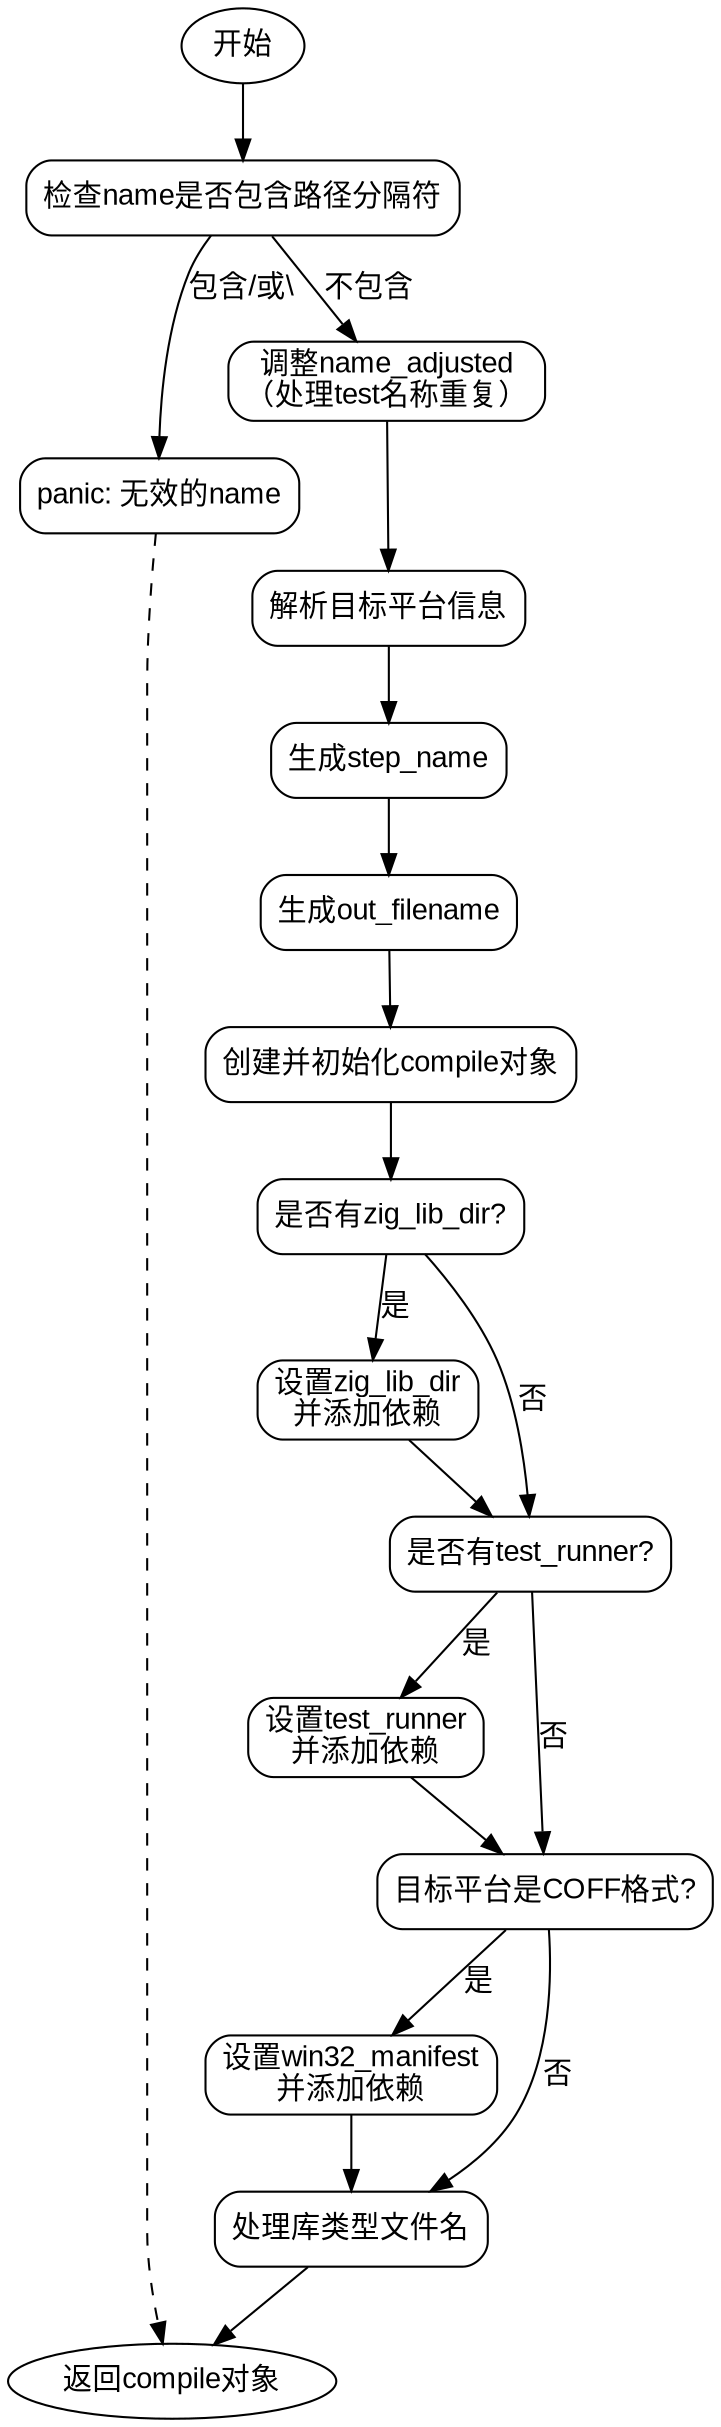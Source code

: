 
digraph flowchart {
    node [shape=rectangle, style="rounded", fontname="Arial"];
    edge [fontname="Arial"];

    start [label="开始", shape=ellipse];
    check_name [label="检查name是否包含路径分隔符"];
    panic_invalid_name [label="panic: 无效的name", shape=box];
    adjust_name [label="调整name_adjusted\n（处理test名称重复）"];
    resolve_target [label="解析目标平台信息"];
    generate_step_name [label="生成step_name"];
    generate_out_filename [label="生成out_filename"];
    create_compile [label="创建并初始化compile对象"];
    check_zig_lib [label="是否有zig_lib_dir?"];
    add_zig_lib [label="设置zig_lib_dir\n并添加依赖"];
    check_test_runner [label="是否有test_runner?"];
    add_test_runner [label="设置test_runner\n并添加依赖"];
    check_manifest [label="目标平台是COFF格式?"];
    add_manifest [label="设置win32_manifest\n并添加依赖"];
    handle_lib_kind [label="处理库类型文件名"];
    end [label="返回compile对象", shape=ellipse];

    start -> check_name;
    check_name -> panic_invalid_name [label="包含/或\\"];
    check_name -> adjust_name [label="不包含"];
    adjust_name -> resolve_target;
    resolve_target -> generate_step_name;
    generate_step_name -> generate_out_filename;
    generate_out_filename -> create_compile;
    create_compile -> check_zig_lib;
    
    check_zig_lib -> add_zig_lib [label="是"];
    check_zig_lib -> check_test_runner [label="否"];
    add_zig_lib -> check_test_runner;
    
    check_test_runner -> add_test_runner [label="是"];
    check_test_runner -> check_manifest [label="否"];
    add_test_runner -> check_manifest;
    
    check_manifest -> add_manifest [label="是"];
    check_manifest -> handle_lib_kind [label="否"];
    add_manifest -> handle_lib_kind;
    
    handle_lib_kind -> end;
    panic_invalid_name -> end [style="dashed"];
}
